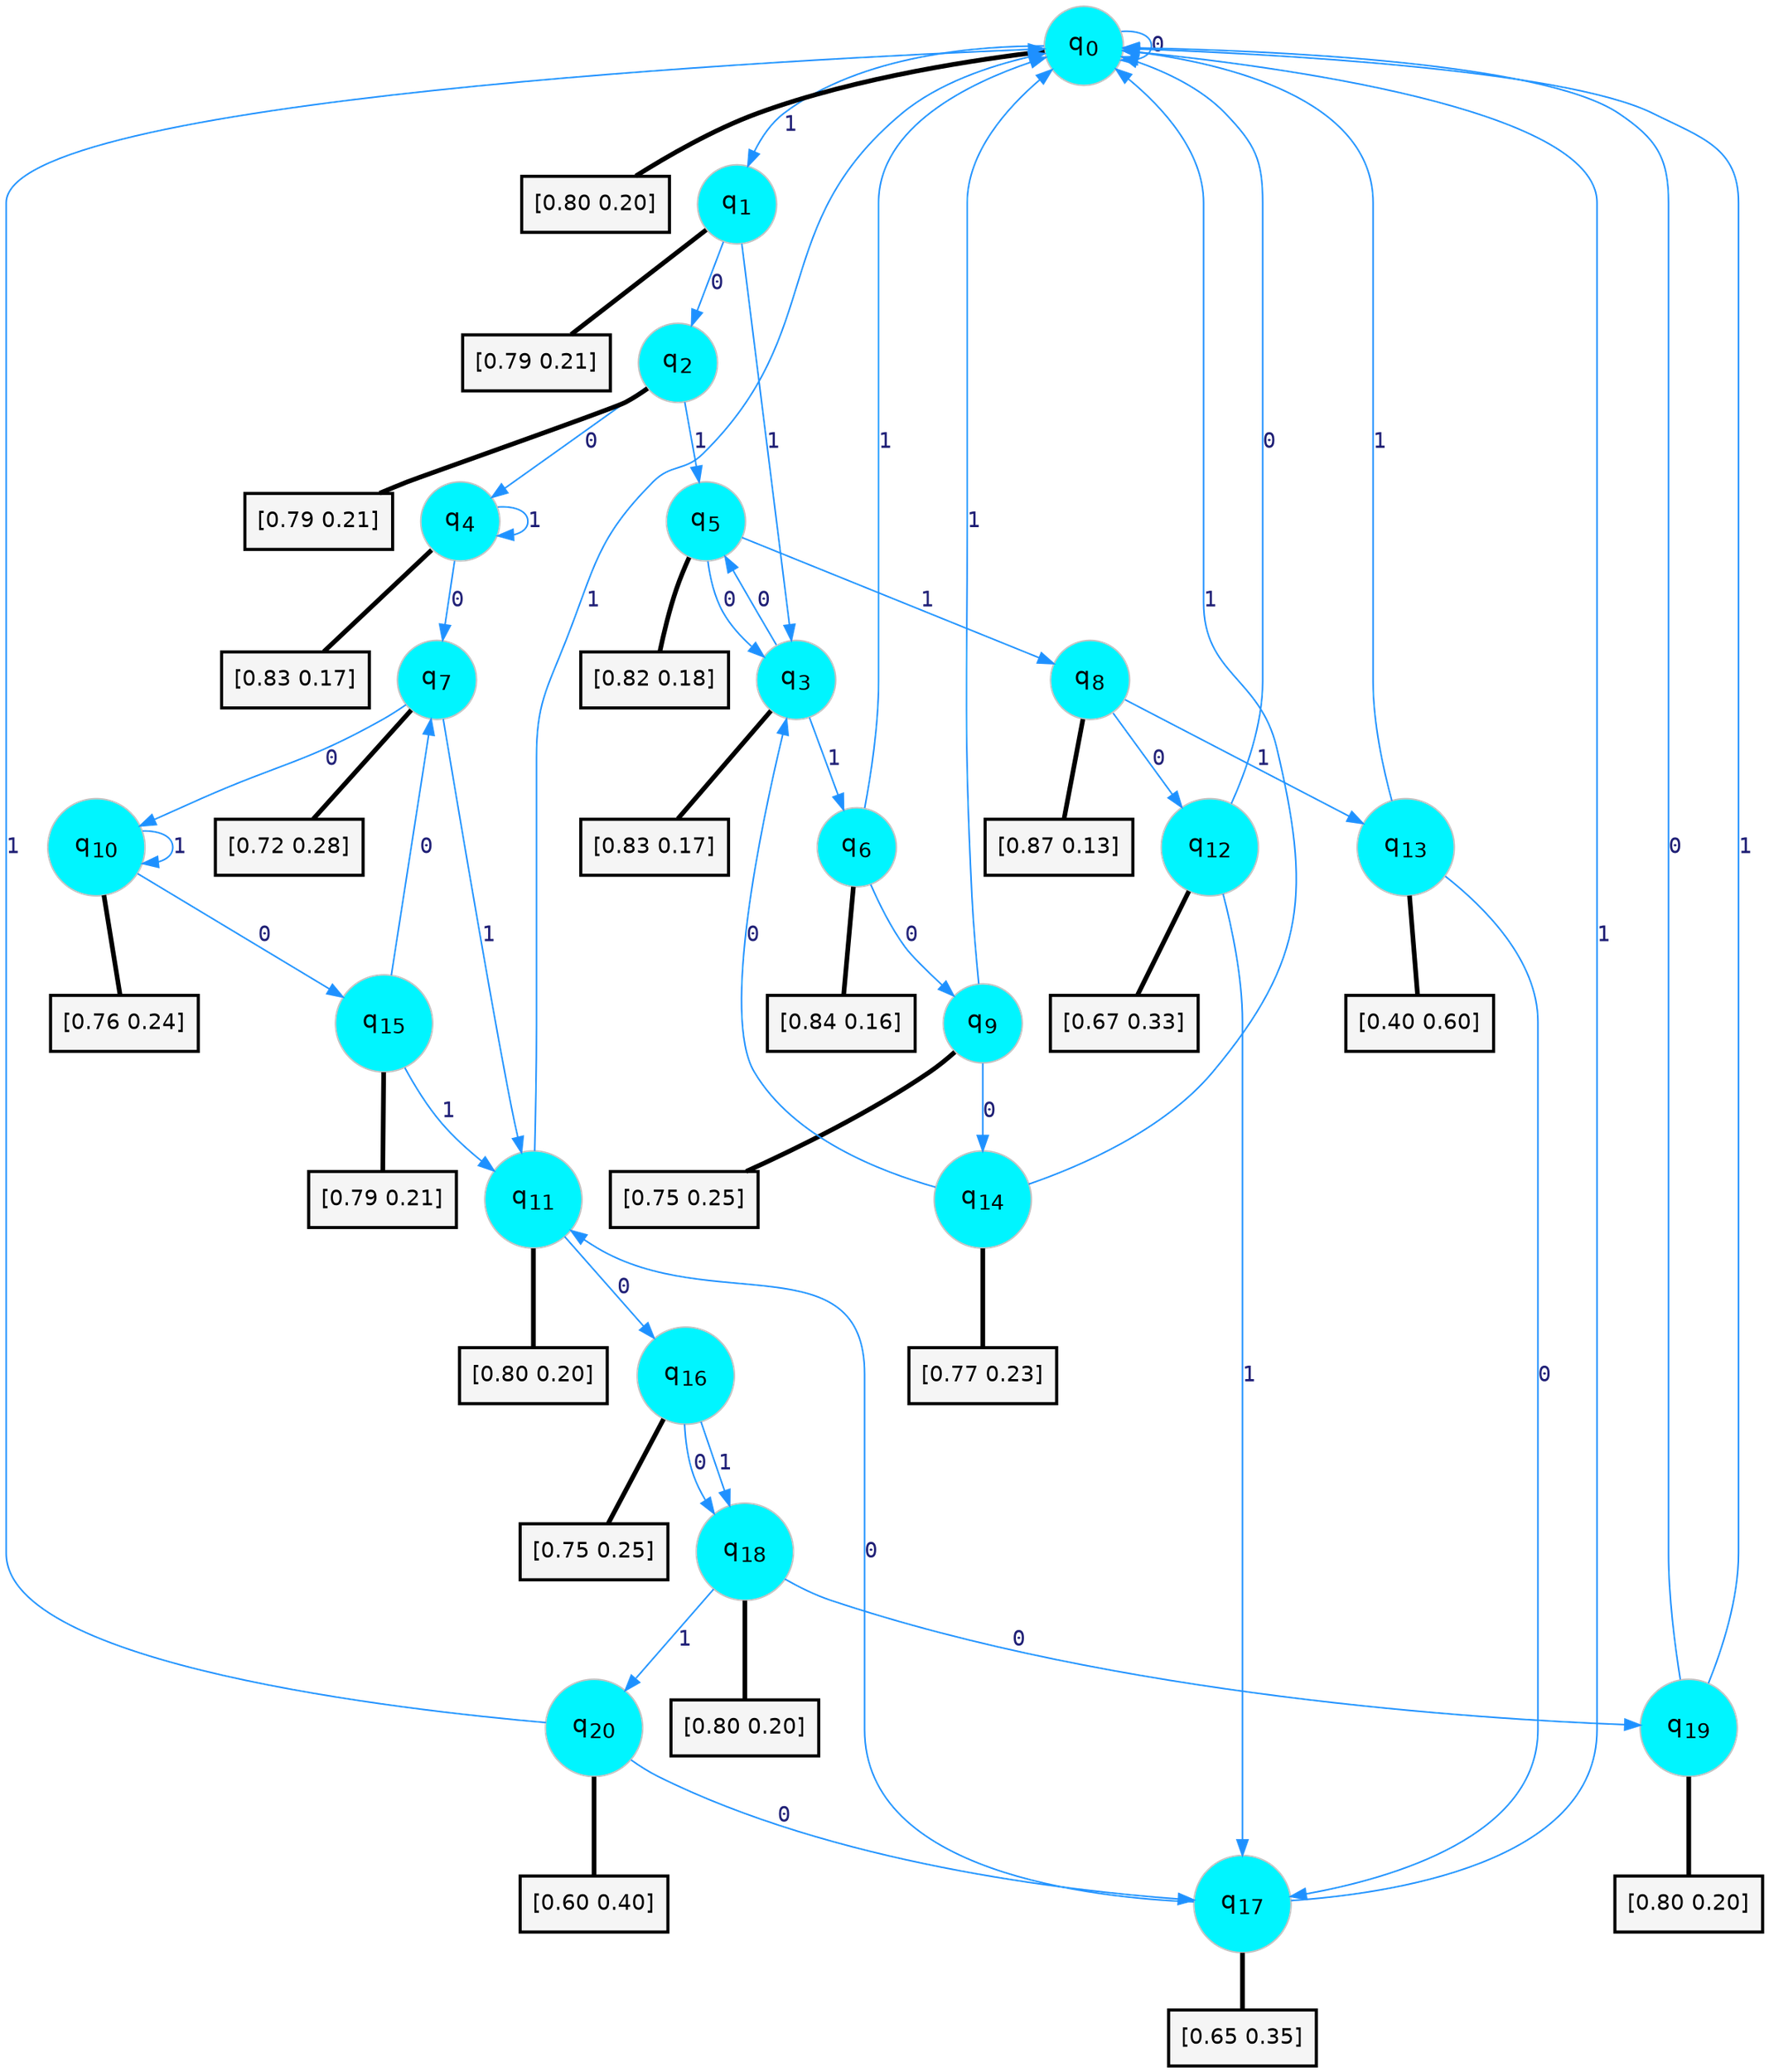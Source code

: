 digraph G {
graph [
bgcolor=transparent, dpi=300, rankdir=TD, size="40,25"];
node [
color=gray, fillcolor=turquoise1, fontcolor=black, fontname=Helvetica, fontsize=16, fontweight=bold, shape=circle, style=filled];
edge [
arrowsize=1, color=dodgerblue1, fontcolor=midnightblue, fontname=courier, fontweight=bold, penwidth=1, style=solid, weight=20];
0[label=<q<SUB>0</SUB>>];
1[label=<q<SUB>1</SUB>>];
2[label=<q<SUB>2</SUB>>];
3[label=<q<SUB>3</SUB>>];
4[label=<q<SUB>4</SUB>>];
5[label=<q<SUB>5</SUB>>];
6[label=<q<SUB>6</SUB>>];
7[label=<q<SUB>7</SUB>>];
8[label=<q<SUB>8</SUB>>];
9[label=<q<SUB>9</SUB>>];
10[label=<q<SUB>10</SUB>>];
11[label=<q<SUB>11</SUB>>];
12[label=<q<SUB>12</SUB>>];
13[label=<q<SUB>13</SUB>>];
14[label=<q<SUB>14</SUB>>];
15[label=<q<SUB>15</SUB>>];
16[label=<q<SUB>16</SUB>>];
17[label=<q<SUB>17</SUB>>];
18[label=<q<SUB>18</SUB>>];
19[label=<q<SUB>19</SUB>>];
20[label=<q<SUB>20</SUB>>];
21[label="[0.80 0.20]", shape=box,fontcolor=black, fontname=Helvetica, fontsize=14, penwidth=2, fillcolor=whitesmoke,color=black];
22[label="[0.79 0.21]", shape=box,fontcolor=black, fontname=Helvetica, fontsize=14, penwidth=2, fillcolor=whitesmoke,color=black];
23[label="[0.79 0.21]", shape=box,fontcolor=black, fontname=Helvetica, fontsize=14, penwidth=2, fillcolor=whitesmoke,color=black];
24[label="[0.83 0.17]", shape=box,fontcolor=black, fontname=Helvetica, fontsize=14, penwidth=2, fillcolor=whitesmoke,color=black];
25[label="[0.83 0.17]", shape=box,fontcolor=black, fontname=Helvetica, fontsize=14, penwidth=2, fillcolor=whitesmoke,color=black];
26[label="[0.82 0.18]", shape=box,fontcolor=black, fontname=Helvetica, fontsize=14, penwidth=2, fillcolor=whitesmoke,color=black];
27[label="[0.84 0.16]", shape=box,fontcolor=black, fontname=Helvetica, fontsize=14, penwidth=2, fillcolor=whitesmoke,color=black];
28[label="[0.72 0.28]", shape=box,fontcolor=black, fontname=Helvetica, fontsize=14, penwidth=2, fillcolor=whitesmoke,color=black];
29[label="[0.87 0.13]", shape=box,fontcolor=black, fontname=Helvetica, fontsize=14, penwidth=2, fillcolor=whitesmoke,color=black];
30[label="[0.75 0.25]", shape=box,fontcolor=black, fontname=Helvetica, fontsize=14, penwidth=2, fillcolor=whitesmoke,color=black];
31[label="[0.76 0.24]", shape=box,fontcolor=black, fontname=Helvetica, fontsize=14, penwidth=2, fillcolor=whitesmoke,color=black];
32[label="[0.80 0.20]", shape=box,fontcolor=black, fontname=Helvetica, fontsize=14, penwidth=2, fillcolor=whitesmoke,color=black];
33[label="[0.67 0.33]", shape=box,fontcolor=black, fontname=Helvetica, fontsize=14, penwidth=2, fillcolor=whitesmoke,color=black];
34[label="[0.40 0.60]", shape=box,fontcolor=black, fontname=Helvetica, fontsize=14, penwidth=2, fillcolor=whitesmoke,color=black];
35[label="[0.77 0.23]", shape=box,fontcolor=black, fontname=Helvetica, fontsize=14, penwidth=2, fillcolor=whitesmoke,color=black];
36[label="[0.79 0.21]", shape=box,fontcolor=black, fontname=Helvetica, fontsize=14, penwidth=2, fillcolor=whitesmoke,color=black];
37[label="[0.75 0.25]", shape=box,fontcolor=black, fontname=Helvetica, fontsize=14, penwidth=2, fillcolor=whitesmoke,color=black];
38[label="[0.65 0.35]", shape=box,fontcolor=black, fontname=Helvetica, fontsize=14, penwidth=2, fillcolor=whitesmoke,color=black];
39[label="[0.80 0.20]", shape=box,fontcolor=black, fontname=Helvetica, fontsize=14, penwidth=2, fillcolor=whitesmoke,color=black];
40[label="[0.80 0.20]", shape=box,fontcolor=black, fontname=Helvetica, fontsize=14, penwidth=2, fillcolor=whitesmoke,color=black];
41[label="[0.60 0.40]", shape=box,fontcolor=black, fontname=Helvetica, fontsize=14, penwidth=2, fillcolor=whitesmoke,color=black];
0->0 [label=0];
0->1 [label=1];
0->21 [arrowhead=none, penwidth=3,color=black];
1->2 [label=0];
1->3 [label=1];
1->22 [arrowhead=none, penwidth=3,color=black];
2->4 [label=0];
2->5 [label=1];
2->23 [arrowhead=none, penwidth=3,color=black];
3->5 [label=0];
3->6 [label=1];
3->24 [arrowhead=none, penwidth=3,color=black];
4->7 [label=0];
4->4 [label=1];
4->25 [arrowhead=none, penwidth=3,color=black];
5->3 [label=0];
5->8 [label=1];
5->26 [arrowhead=none, penwidth=3,color=black];
6->9 [label=0];
6->0 [label=1];
6->27 [arrowhead=none, penwidth=3,color=black];
7->10 [label=0];
7->11 [label=1];
7->28 [arrowhead=none, penwidth=3,color=black];
8->12 [label=0];
8->13 [label=1];
8->29 [arrowhead=none, penwidth=3,color=black];
9->14 [label=0];
9->0 [label=1];
9->30 [arrowhead=none, penwidth=3,color=black];
10->15 [label=0];
10->10 [label=1];
10->31 [arrowhead=none, penwidth=3,color=black];
11->16 [label=0];
11->0 [label=1];
11->32 [arrowhead=none, penwidth=3,color=black];
12->0 [label=0];
12->17 [label=1];
12->33 [arrowhead=none, penwidth=3,color=black];
13->17 [label=0];
13->0 [label=1];
13->34 [arrowhead=none, penwidth=3,color=black];
14->3 [label=0];
14->0 [label=1];
14->35 [arrowhead=none, penwidth=3,color=black];
15->7 [label=0];
15->11 [label=1];
15->36 [arrowhead=none, penwidth=3,color=black];
16->18 [label=0];
16->18 [label=1];
16->37 [arrowhead=none, penwidth=3,color=black];
17->11 [label=0];
17->0 [label=1];
17->38 [arrowhead=none, penwidth=3,color=black];
18->19 [label=0];
18->20 [label=1];
18->39 [arrowhead=none, penwidth=3,color=black];
19->0 [label=0];
19->0 [label=1];
19->40 [arrowhead=none, penwidth=3,color=black];
20->17 [label=0];
20->0 [label=1];
20->41 [arrowhead=none, penwidth=3,color=black];
}
